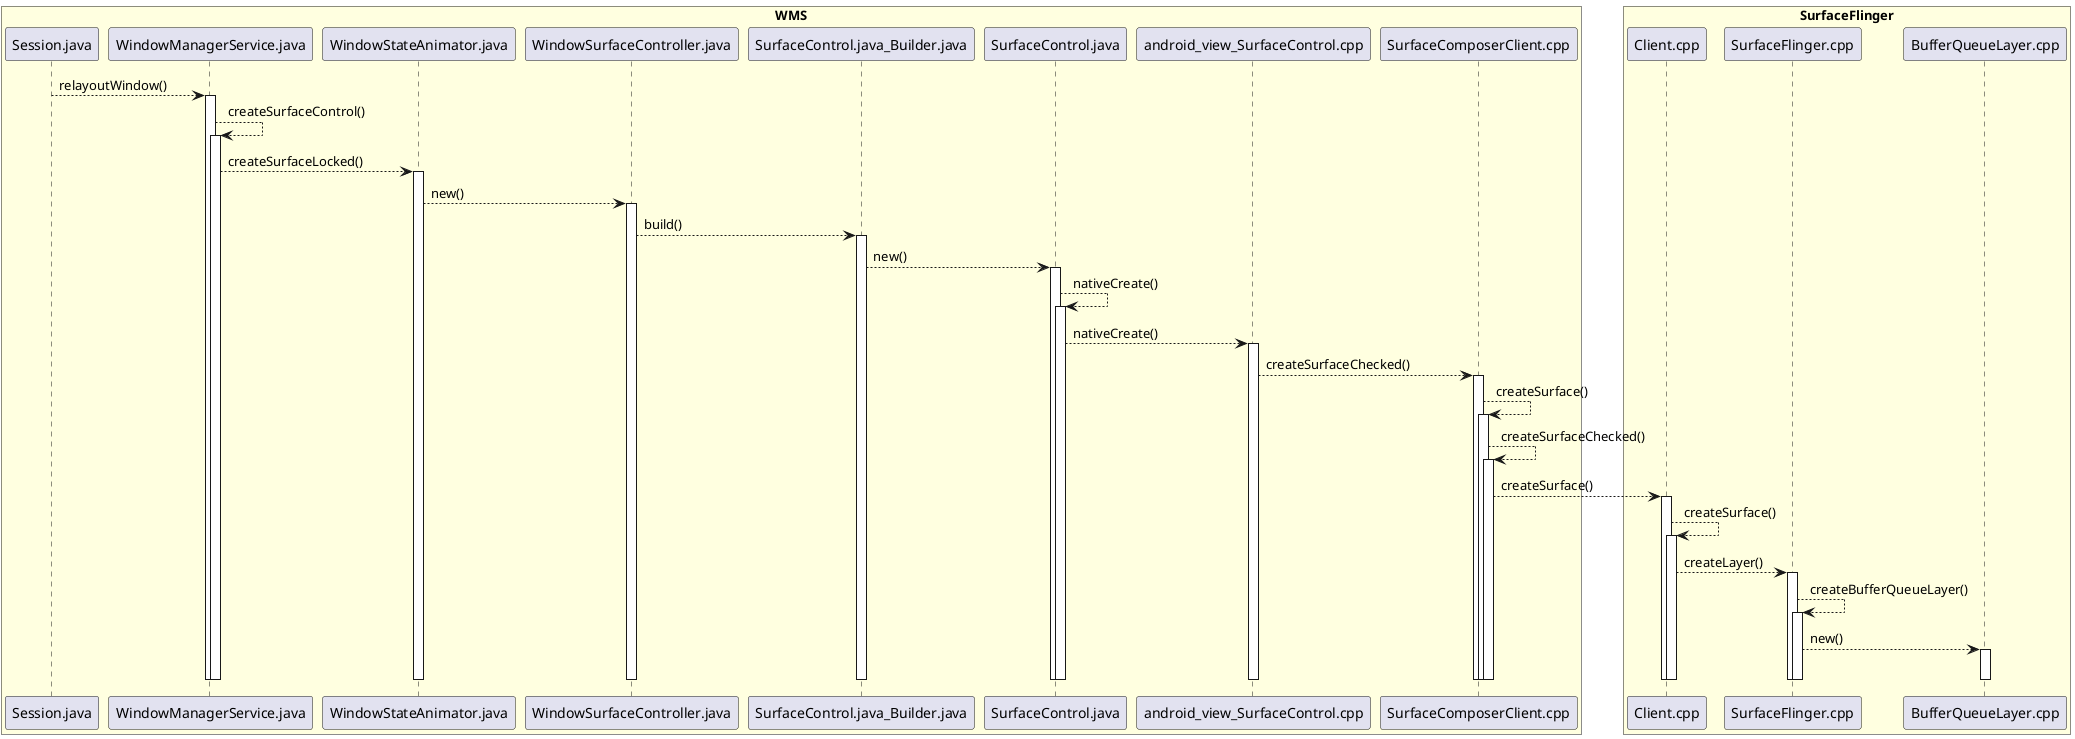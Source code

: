 @startuml

box "WMS" #LightYellow
participant Session.java
participant WindowManagerService.java
participant WindowStateAnimator.java
participant WindowSurfaceController.java
participant SurfaceControl.java_Builder.java
participant SurfaceControl.java
participant android_view_SurfaceControl.cpp
participant SurfaceComposerClient.cpp
end box

box "SurfaceFlinger" #LightYellow
participant Client.cpp
participant SurfaceFlinger.cpp
participant BufferQueueLayer.cpp
end box


Session.java --> WindowManagerService.java: relayoutWindow()
activate WindowManagerService.java
WindowManagerService.java --> WindowManagerService.java: createSurfaceControl()
activate WindowManagerService.java
WindowManagerService.java --> WindowStateAnimator.java: createSurfaceLocked()
activate WindowStateAnimator.java
WindowStateAnimator.java --> WindowSurfaceController.java: new()
activate WindowSurfaceController.java
WindowSurfaceController.java --> SurfaceControl.java_Builder.java: build()
activate SurfaceControl.java_Builder.java
SurfaceControl.java_Builder.java --> SurfaceControl.java: new()
activate SurfaceControl.java
SurfaceControl.java --> SurfaceControl.java: nativeCreate()
activate SurfaceControl.java
SurfaceControl.java --> android_view_SurfaceControl.cpp: nativeCreate()
activate android_view_SurfaceControl.cpp
android_view_SurfaceControl.cpp --> SurfaceComposerClient.cpp: createSurfaceChecked()
activate SurfaceComposerClient.cpp
SurfaceComposerClient.cpp --> SurfaceComposerClient.cpp: createSurface()
activate SurfaceComposerClient.cpp
SurfaceComposerClient.cpp --> SurfaceComposerClient.cpp: createSurfaceChecked()
activate SurfaceComposerClient.cpp
SurfaceComposerClient.cpp --> Client.cpp: createSurface()
activate Client.cpp
Client.cpp --> Client.cpp: createSurface()
activate Client.cpp
Client.cpp --> SurfaceFlinger.cpp: createLayer()
activate SurfaceFlinger.cpp
SurfaceFlinger.cpp --> SurfaceFlinger.cpp: createBufferQueueLayer()
activate SurfaceFlinger.cpp
SurfaceFlinger.cpp --> BufferQueueLayer.cpp: new()
activate BufferQueueLayer.cpp
deactivate BufferQueueLayer.cpp
deactivate Session.java
deactivate WindowManagerService.java
deactivate WindowManagerService.java
deactivate WindowStateAnimator.java
deactivate SurfaceComposerClient.cpp
deactivate SurfaceComposerClient.cpp
deactivate SurfaceComposerClient.cpp
deactivate SurfaceFlinger.cpp
deactivate SurfaceFlinger.cpp
deactivate Client.cpp
deactivate Client.cpp
deactivate SurfaceControl.java
deactivate SurfaceControl.java
deactivate SurfaceControl.java_Builder.java
deactivate WindowSurfaceController.java
deactivate android_view_SurfaceControl.cpp


@enduml